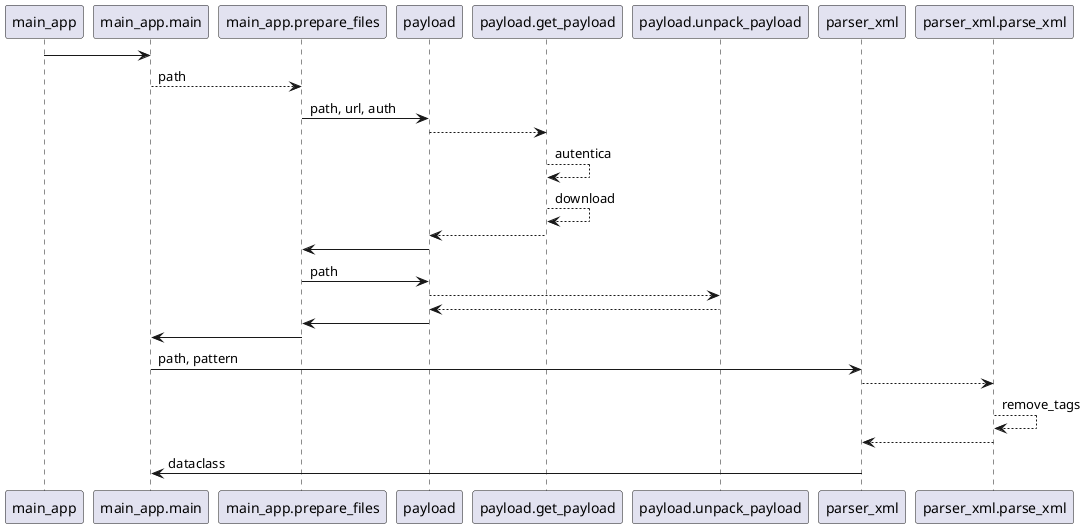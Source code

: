 @startuml

main_app -> main_app.main
main_app.main --> main_app.prepare_files: path
main_app.prepare_files -> payload: path, url, auth
payload --> payload.get_payload:
payload.get_payload --> payload.get_payload: autentica
payload.get_payload --> payload.get_payload: download
payload.get_payload --> payload
payload -> main_app.prepare_files
main_app.prepare_files -> payload: path
payload --> payload.unpack_payload
payload.unpack_payload --> payload
payload -> main_app.prepare_files
main_app.prepare_files -> main_app.main
main_app.main -> parser_xml: path, pattern
parser_xml --> parser_xml.parse_xml
parser_xml.parse_xml --> parser_xml.parse_xml: remove_tags
parser_xml.parse_xml --> parser_xml
parser_xml -> main_app.main: dataclass

' main_app -> main_app.main: padrao



@enduml